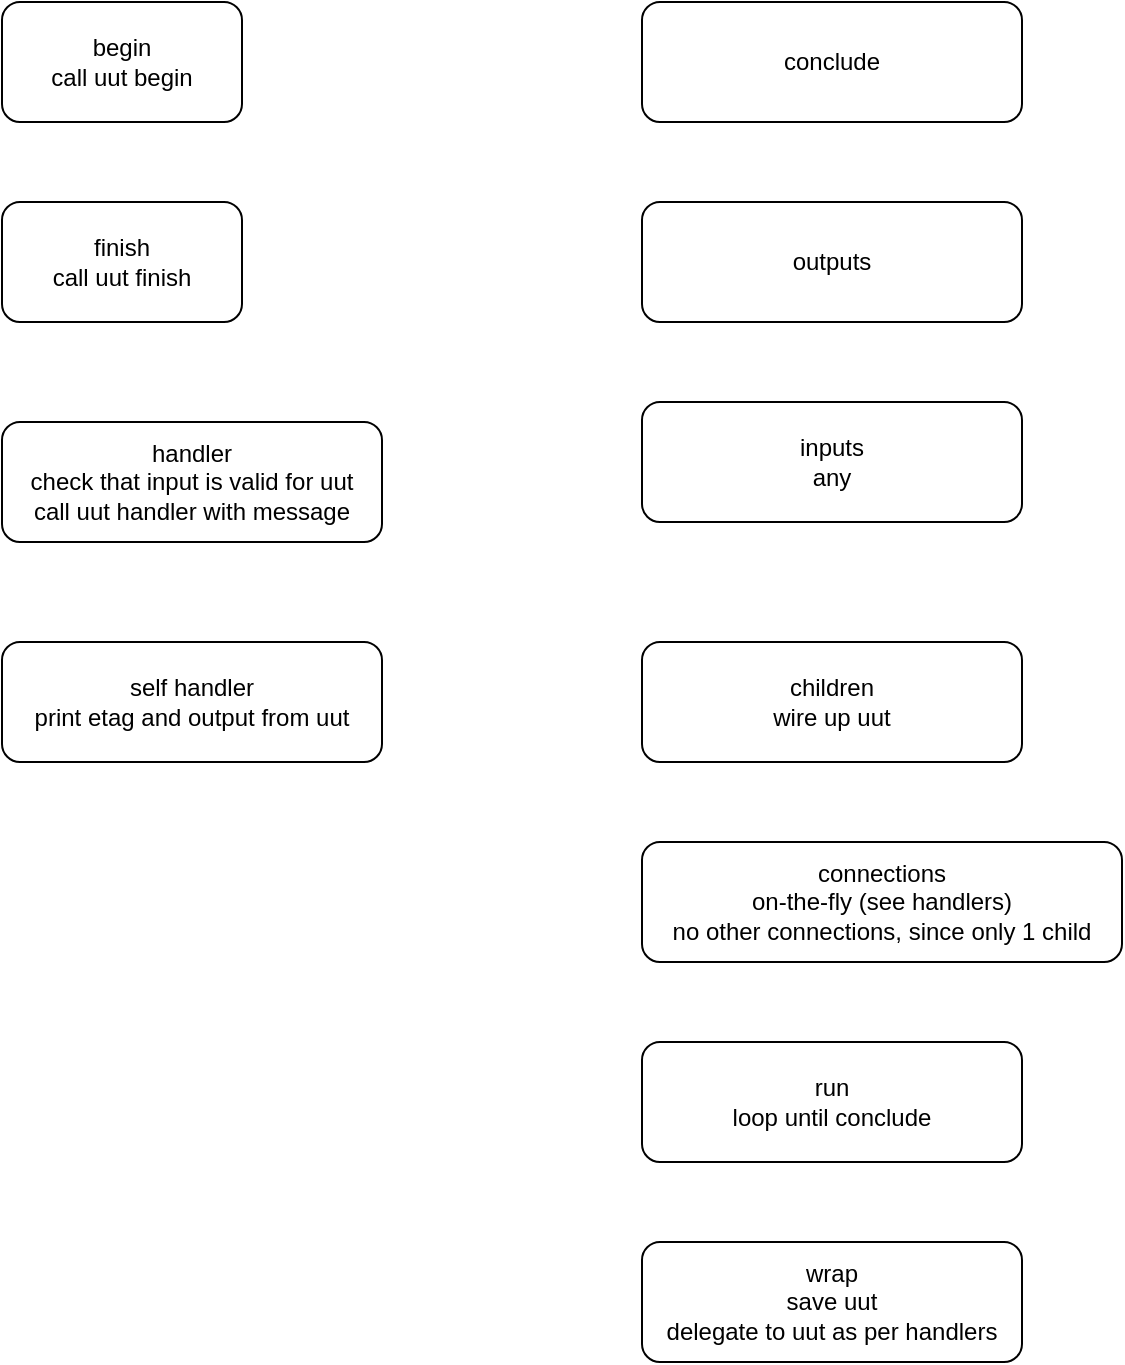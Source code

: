 <mxfile version="14.6.13" type="device"><diagram id="LdG4vXXQeVmJ_8oGBaZa" name="Page-1"><mxGraphModel dx="1346" dy="806" grid="1" gridSize="10" guides="1" tooltips="1" connect="1" arrows="1" fold="1" page="1" pageScale="1" pageWidth="1100" pageHeight="850" math="0" shadow="0"><root><mxCell id="0"/><mxCell id="1" parent="0"/><mxCell id="T1CZ-bGFCF7JcxZSkemb-1" value="begin&lt;br&gt;call uut begin" style="rounded=1;whiteSpace=wrap;html=1;" parent="1" vertex="1"><mxGeometry x="160" y="120" width="120" height="60" as="geometry"/></mxCell><mxCell id="T1CZ-bGFCF7JcxZSkemb-2" value="finish&lt;br&gt;call uut finish" style="rounded=1;whiteSpace=wrap;html=1;" parent="1" vertex="1"><mxGeometry x="160" y="220" width="120" height="60" as="geometry"/></mxCell><mxCell id="T1CZ-bGFCF7JcxZSkemb-3" value="handler&lt;br&gt;check that input is valid for uut&lt;br&gt;call uut handler with message" style="rounded=1;whiteSpace=wrap;html=1;" parent="1" vertex="1"><mxGeometry x="160" y="330" width="190" height="60" as="geometry"/></mxCell><mxCell id="T1CZ-bGFCF7JcxZSkemb-4" value="conclude" style="rounded=1;whiteSpace=wrap;html=1;" parent="1" vertex="1"><mxGeometry x="480" y="120" width="190" height="60" as="geometry"/></mxCell><mxCell id="T1CZ-bGFCF7JcxZSkemb-5" value="self handler&lt;br&gt;print etag and output from uut" style="rounded=1;whiteSpace=wrap;html=1;" parent="1" vertex="1"><mxGeometry x="160" y="440" width="190" height="60" as="geometry"/></mxCell><mxCell id="T1CZ-bGFCF7JcxZSkemb-6" value="inputs&lt;br&gt;any" style="rounded=1;whiteSpace=wrap;html=1;" parent="1" vertex="1"><mxGeometry x="480" y="320" width="190" height="60" as="geometry"/></mxCell><mxCell id="T1CZ-bGFCF7JcxZSkemb-7" value="outputs" style="rounded=1;whiteSpace=wrap;html=1;" parent="1" vertex="1"><mxGeometry x="480" y="220" width="190" height="60" as="geometry"/></mxCell><mxCell id="T1CZ-bGFCF7JcxZSkemb-8" value="children&lt;br&gt;wire up uut" style="rounded=1;whiteSpace=wrap;html=1;" parent="1" vertex="1"><mxGeometry x="480" y="440" width="190" height="60" as="geometry"/></mxCell><mxCell id="T1CZ-bGFCF7JcxZSkemb-9" value="connections&lt;br&gt;on-the-fly (see handlers)&lt;br&gt;no other connections, since only 1 child" style="rounded=1;whiteSpace=wrap;html=1;" parent="1" vertex="1"><mxGeometry x="480" y="540" width="240" height="60" as="geometry"/></mxCell><mxCell id="24wsH8MA7XZ51R756y10-1" value="run&lt;br&gt;loop until conclude" style="rounded=1;whiteSpace=wrap;html=1;" vertex="1" parent="1"><mxGeometry x="480" y="640" width="190" height="60" as="geometry"/></mxCell><mxCell id="24wsH8MA7XZ51R756y10-2" value="wrap&lt;br&gt;save uut&lt;br&gt;delegate to uut as per handlers" style="rounded=1;whiteSpace=wrap;html=1;" vertex="1" parent="1"><mxGeometry x="480" y="740" width="190" height="60" as="geometry"/></mxCell></root></mxGraphModel></diagram></mxfile>